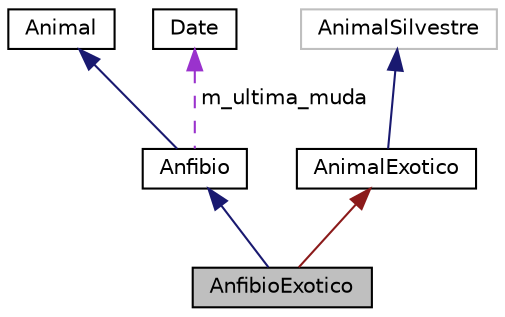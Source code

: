 digraph "AnfibioExotico"
{
  edge [fontname="Helvetica",fontsize="10",labelfontname="Helvetica",labelfontsize="10"];
  node [fontname="Helvetica",fontsize="10",shape=record];
  Node5 [label="AnfibioExotico",height=0.2,width=0.4,color="black", fillcolor="grey75", style="filled", fontcolor="black"];
  Node6 -> Node5 [dir="back",color="midnightblue",fontsize="10",style="solid",fontname="Helvetica"];
  Node6 [label="Anfibio",height=0.2,width=0.4,color="black", fillcolor="white", style="filled",URL="$classAnfibio.html"];
  Node7 -> Node6 [dir="back",color="midnightblue",fontsize="10",style="solid",fontname="Helvetica"];
  Node7 [label="Animal",height=0.2,width=0.4,color="black", fillcolor="white", style="filled",URL="$classAnimal.html"];
  Node8 -> Node6 [dir="back",color="darkorchid3",fontsize="10",style="dashed",label=" m_ultima_muda" ,fontname="Helvetica"];
  Node8 [label="Date",height=0.2,width=0.4,color="black", fillcolor="white", style="filled",URL="$classDate.html"];
  Node9 -> Node5 [dir="back",color="firebrick4",fontsize="10",style="solid",fontname="Helvetica"];
  Node9 [label="AnimalExotico",height=0.2,width=0.4,color="black", fillcolor="white", style="filled",URL="$classAnimalExotico.html"];
  Node10 -> Node9 [dir="back",color="midnightblue",fontsize="10",style="solid",fontname="Helvetica"];
  Node10 [label="AnimalSilvestre",height=0.2,width=0.4,color="grey75", fillcolor="white", style="filled"];
}
